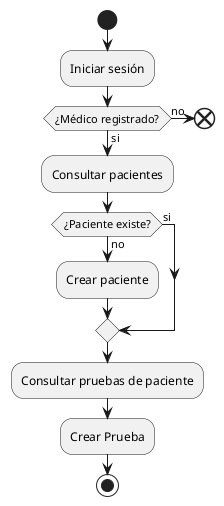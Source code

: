 @startuml
start
:Iniciar sesión;

if (¿Médico registrado?) then (si)
  :Consultar pacientes;

  if (¿Paciente existe?) then (si)

  else (no)
    :Crear paciente;
  endif

    :Consultar pruebas de paciente;

  :Crear Prueba;

else (no)
  end
endif

stop
@enduml
